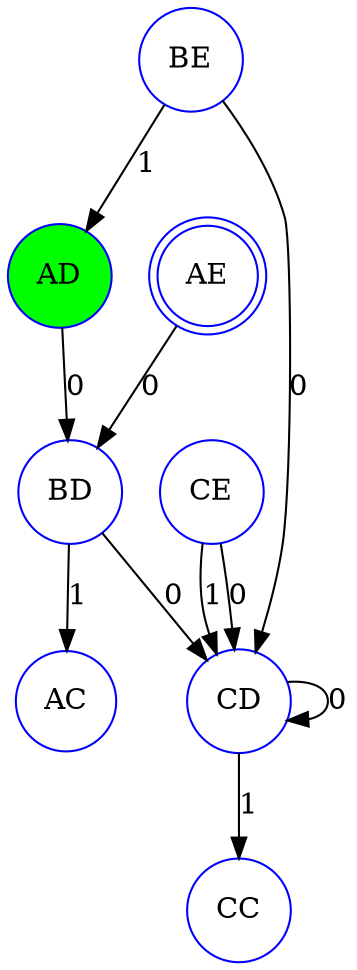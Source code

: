 digraph {
	node [color=blue shape=circle size=3.0]
	edge [width=2.0]
	AD [fillcolor=green shape=circle style=filled]
	AE [shape=doublecircle]
	BD
	BE
	CD
	CE
	AD -> BD [label=0]
	AE -> BD [label=0]
	BD -> CD [label=0]
	BD -> AC [label=1]
	BE -> CD [label=0]
	BE -> AD [label=1]
	CD -> CD [label=0]
	CD -> CC [label=1]
	CE -> CD [label=0]
	CE -> CD [label=1]
}
